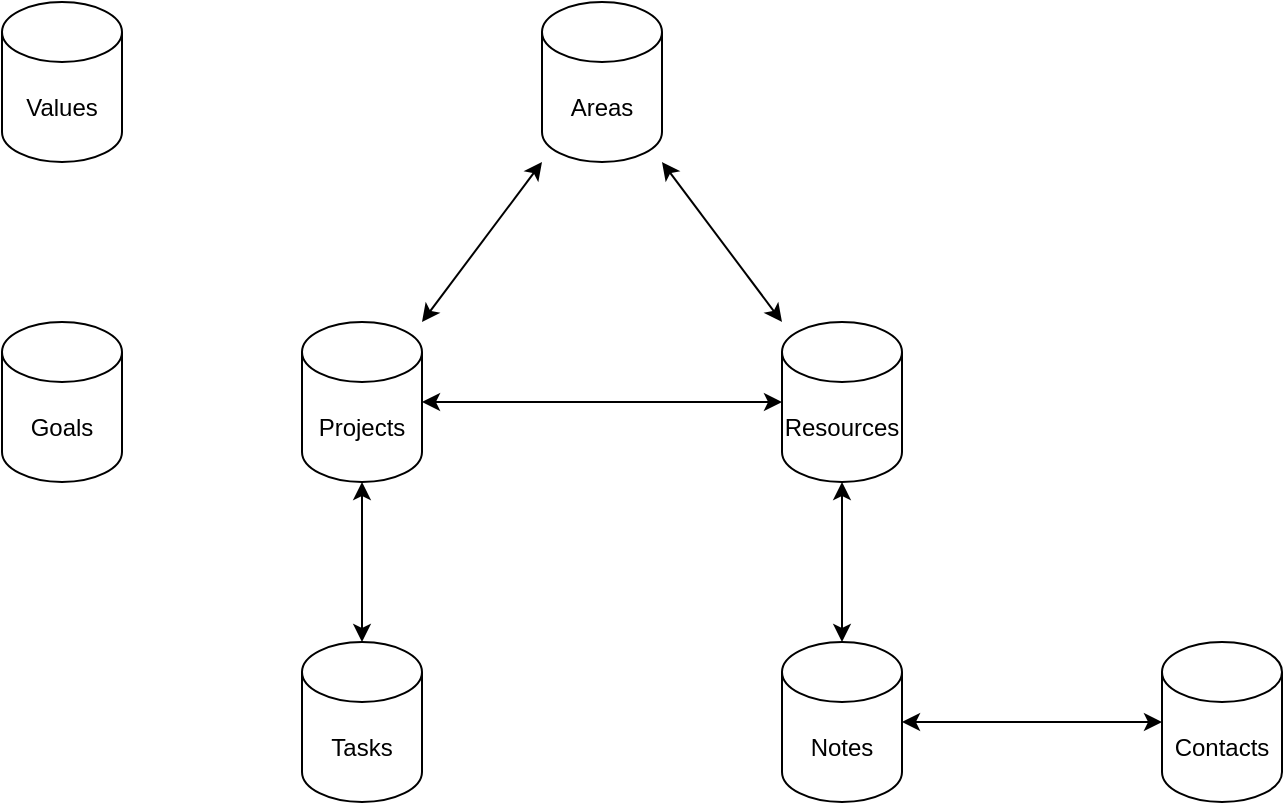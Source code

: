 <mxfile version="20.0.4" type="github">
  <diagram id="3BPSOvyjyfxISo29sSgV" name="Page-1">
    <mxGraphModel dx="905" dy="518" grid="1" gridSize="10" guides="1" tooltips="1" connect="1" arrows="1" fold="1" page="1" pageScale="1" pageWidth="1100" pageHeight="850" math="0" shadow="0">
      <root>
        <mxCell id="0" />
        <mxCell id="1" parent="0" />
        <mxCell id="nkeR54Wnjavp9a9YE_oZ-1" value="Areas" style="shape=cylinder3;whiteSpace=wrap;html=1;boundedLbl=1;backgroundOutline=1;size=15;" parent="1" vertex="1">
          <mxGeometry x="370" y="120" width="60" height="80" as="geometry" />
        </mxCell>
        <mxCell id="nkeR54Wnjavp9a9YE_oZ-2" value="Projects" style="shape=cylinder3;whiteSpace=wrap;html=1;boundedLbl=1;backgroundOutline=1;size=15;" parent="1" vertex="1">
          <mxGeometry x="250" y="280" width="60" height="80" as="geometry" />
        </mxCell>
        <mxCell id="nkeR54Wnjavp9a9YE_oZ-3" value="Tasks" style="shape=cylinder3;whiteSpace=wrap;html=1;boundedLbl=1;backgroundOutline=1;size=15;" parent="1" vertex="1">
          <mxGeometry x="250" y="440" width="60" height="80" as="geometry" />
        </mxCell>
        <mxCell id="nkeR54Wnjavp9a9YE_oZ-4" value="" style="endArrow=classic;startArrow=classic;html=1;rounded=0;" parent="1" source="nkeR54Wnjavp9a9YE_oZ-3" target="nkeR54Wnjavp9a9YE_oZ-2" edge="1">
          <mxGeometry width="50" height="50" relative="1" as="geometry">
            <mxPoint x="510" y="360" as="sourcePoint" />
            <mxPoint x="560" y="310" as="targetPoint" />
          </mxGeometry>
        </mxCell>
        <mxCell id="nkeR54Wnjavp9a9YE_oZ-5" value="" style="endArrow=classic;startArrow=classic;html=1;rounded=0;" parent="1" source="nkeR54Wnjavp9a9YE_oZ-2" target="nkeR54Wnjavp9a9YE_oZ-1" edge="1">
          <mxGeometry width="50" height="50" relative="1" as="geometry">
            <mxPoint x="440" y="310" as="sourcePoint" />
            <mxPoint x="560" y="310" as="targetPoint" />
          </mxGeometry>
        </mxCell>
        <mxCell id="nkeR54Wnjavp9a9YE_oZ-6" value="Resources" style="shape=cylinder3;whiteSpace=wrap;html=1;boundedLbl=1;backgroundOutline=1;size=15;" parent="1" vertex="1">
          <mxGeometry x="490" y="280" width="60" height="80" as="geometry" />
        </mxCell>
        <mxCell id="nkeR54Wnjavp9a9YE_oZ-7" value="" style="endArrow=classic;startArrow=classic;html=1;rounded=0;" parent="1" source="nkeR54Wnjavp9a9YE_oZ-6" target="nkeR54Wnjavp9a9YE_oZ-1" edge="1">
          <mxGeometry width="50" height="50" relative="1" as="geometry">
            <mxPoint x="510" y="360" as="sourcePoint" />
            <mxPoint x="560" y="310" as="targetPoint" />
          </mxGeometry>
        </mxCell>
        <mxCell id="nkeR54Wnjavp9a9YE_oZ-8" value="Notes" style="shape=cylinder3;whiteSpace=wrap;html=1;boundedLbl=1;backgroundOutline=1;size=15;" parent="1" vertex="1">
          <mxGeometry x="490" y="440" width="60" height="80" as="geometry" />
        </mxCell>
        <mxCell id="nkeR54Wnjavp9a9YE_oZ-9" value="" style="endArrow=classic;startArrow=classic;html=1;rounded=0;" parent="1" source="nkeR54Wnjavp9a9YE_oZ-8" target="nkeR54Wnjavp9a9YE_oZ-6" edge="1">
          <mxGeometry width="50" height="50" relative="1" as="geometry">
            <mxPoint x="570" y="320" as="sourcePoint" />
            <mxPoint x="620" y="270" as="targetPoint" />
          </mxGeometry>
        </mxCell>
        <mxCell id="nkeR54Wnjavp9a9YE_oZ-10" value="" style="endArrow=classic;startArrow=classic;html=1;rounded=0;" parent="1" source="nkeR54Wnjavp9a9YE_oZ-2" target="nkeR54Wnjavp9a9YE_oZ-6" edge="1">
          <mxGeometry width="50" height="50" relative="1" as="geometry">
            <mxPoint x="570" y="320" as="sourcePoint" />
            <mxPoint x="620" y="270" as="targetPoint" />
          </mxGeometry>
        </mxCell>
        <mxCell id="IW-b-C8ZSR9FPM1FpgnA-1" value="Contacts" style="shape=cylinder3;whiteSpace=wrap;html=1;boundedLbl=1;backgroundOutline=1;size=15;" parent="1" vertex="1">
          <mxGeometry x="680" y="440" width="60" height="80" as="geometry" />
        </mxCell>
        <mxCell id="uk2_Gd6toLowwlxuvppi-1" value="" style="endArrow=classic;startArrow=classic;html=1;rounded=0;" parent="1" source="nkeR54Wnjavp9a9YE_oZ-8" target="IW-b-C8ZSR9FPM1FpgnA-1" edge="1">
          <mxGeometry width="50" height="50" relative="1" as="geometry">
            <mxPoint x="400" y="330" as="sourcePoint" />
            <mxPoint x="450" y="280" as="targetPoint" />
          </mxGeometry>
        </mxCell>
        <mxCell id="GRuHN4-AiLulBlKrEt0T-1" value="Goals" style="shape=cylinder3;whiteSpace=wrap;html=1;boundedLbl=1;backgroundOutline=1;size=15;" vertex="1" parent="1">
          <mxGeometry x="100" y="280" width="60" height="80" as="geometry" />
        </mxCell>
        <mxCell id="GRuHN4-AiLulBlKrEt0T-2" value="Values" style="shape=cylinder3;whiteSpace=wrap;html=1;boundedLbl=1;backgroundOutline=1;size=15;" vertex="1" parent="1">
          <mxGeometry x="100" y="120" width="60" height="80" as="geometry" />
        </mxCell>
      </root>
    </mxGraphModel>
  </diagram>
</mxfile>
